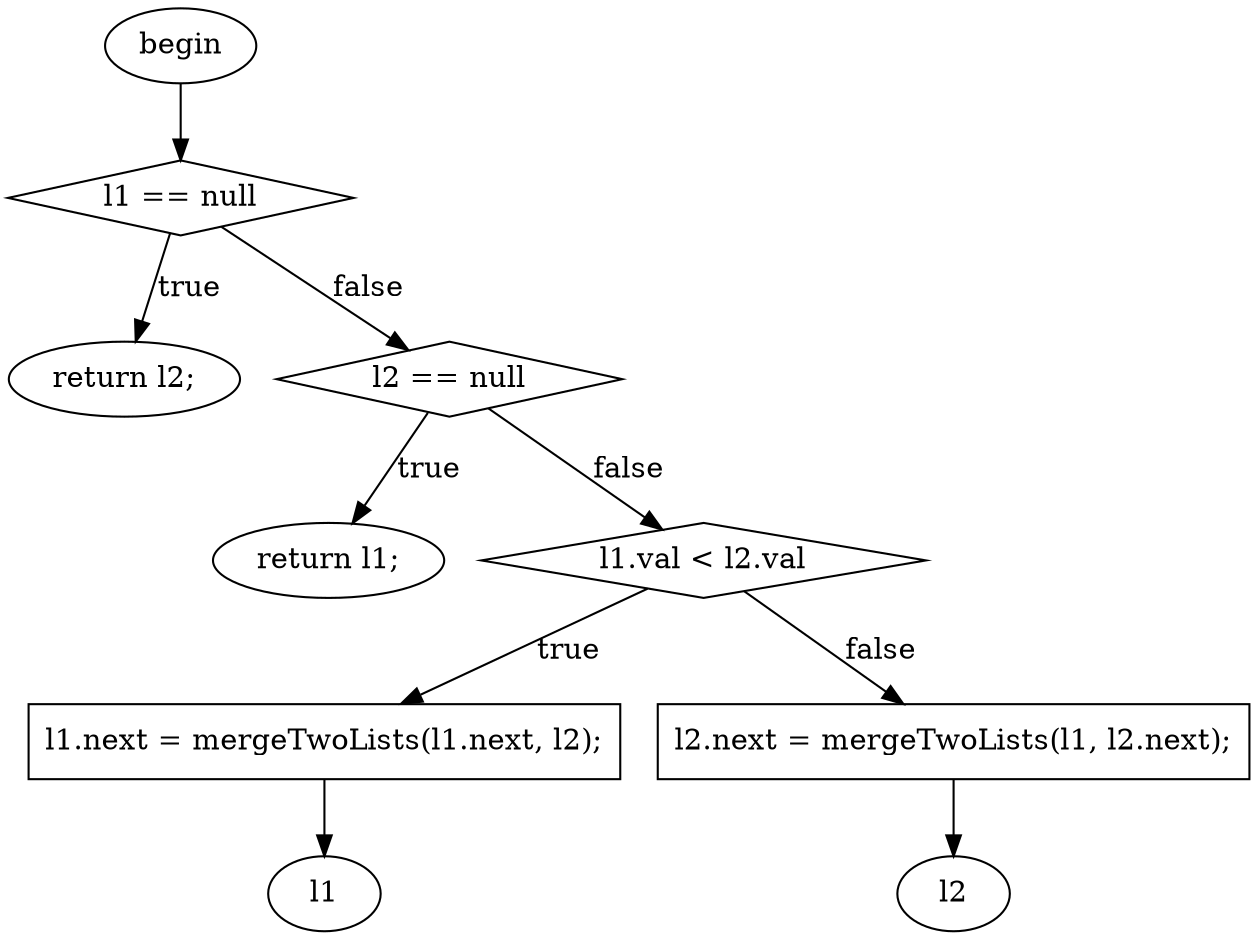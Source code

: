 digraph G{
F0T0[ shape=ellipse, label="begin", style="filled", fillcolor="white"]
F45T70[ shape=diamond, label="l1 == null", style="filled", fillcolor="white"]
F61T70X[ shape=ellipse, label="return l2;", style="filled", fillcolor="white"]
F76T101[ shape=diamond, label="l2 == null", style="filled", fillcolor="white"]
F92T101X[ shape=ellipse, label="return l1;", style="filled", fillcolor="white"]
F107T269[ shape=diamond, label="l1.val \< l2.val", style="filled", fillcolor="white"]
F136T172[ shape=box, label="l1.next = mergeTwoLists(l1.next, l2);", style="filled", fillcolor="white"]
F180T189[ shape=ellipse, label="l1", style="filled", fillcolor="white"]
F210T246[ shape=box, label="l2.next = mergeTwoLists(l1, l2.next);", style="filled", fillcolor="white"]
F254T263[ shape=ellipse, label="l2", style="filled", fillcolor="white"]
F0T0 -> F45T70
F136T172 -> F180T189
F210T246 -> F254T263
F45T70 -> F61T70X[label="true"]
F76T101 -> F92T101X[label="true"]
F107T269 -> F136T172[label="true"]
F107T269 -> F210T246[label="false"]
F45T70 -> F76T101[label="false"]
F76T101 -> F107T269[label="false"]
}
